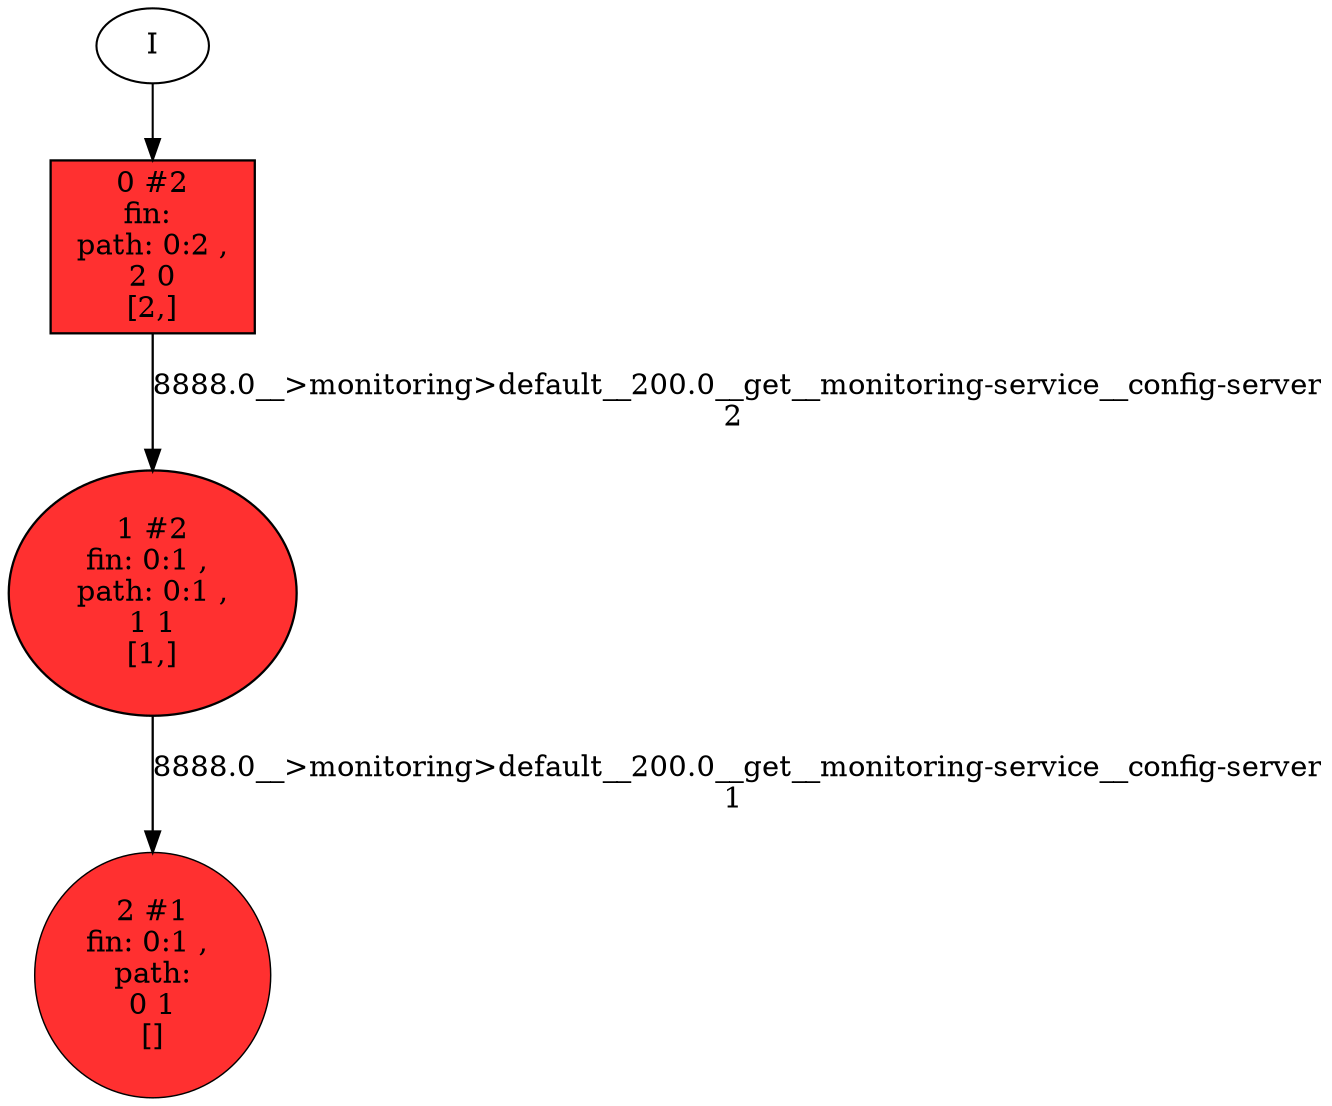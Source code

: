 // produced with flexfringe // 
digraph DFA {
	0 [label="root" shape=box];
		I -> 0;
	0 [ label="0 #2
fin: 
 path: 0:2 , 
2 0
[2,]" , style=filled, fillcolor="firebrick1", width=0.741276, height=0.741276, penwidth=1.09861];
		0 -> 1 [label="8888.0__>monitoring>default__200.0__get__monitoring-service__config-server
2 " , penwidth=1.09861 ];
	1 [ label="1 #2
fin: 0:1 , 
 path: 0:1 , 
1 1
[1,]" , style=filled, fillcolor="firebrick1", width=0.741276, height=0.741276, penwidth=1.09861];
		1 -> 2 [label="8888.0__>monitoring>default__200.0__get__monitoring-service__config-server
1 " , penwidth=1.09861 ];
	2 [ label="2 #1
fin: 0:1 , 
 path: 
0 1
[]" , style=filled, fillcolor="firebrick1", width=0.526589, height=0.526589, penwidth=0.693147];
}
